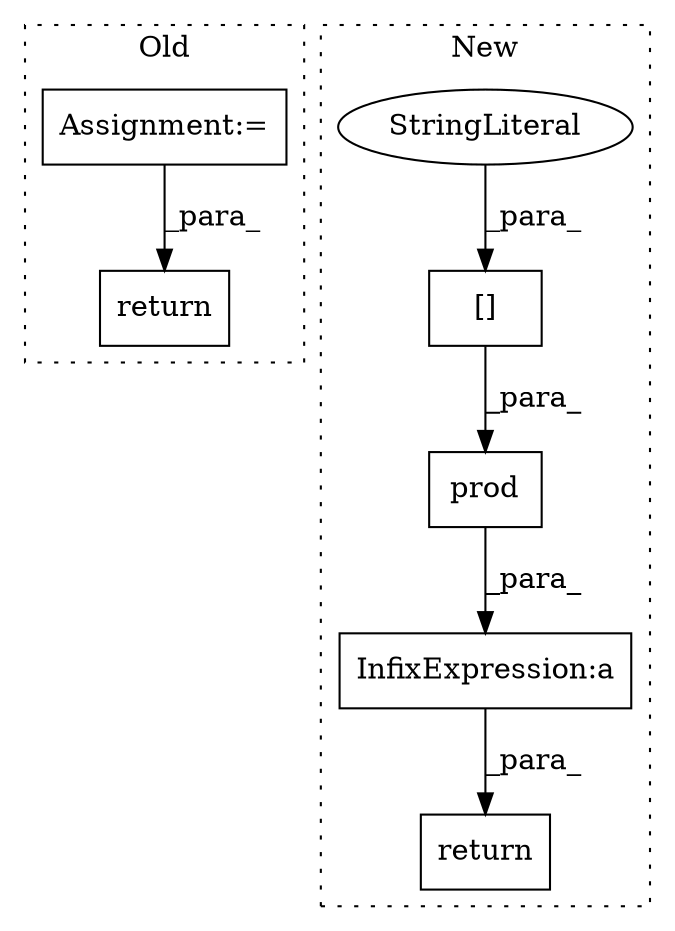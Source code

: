 digraph G {
subgraph cluster0 {
1 [label="return" a="41" s="329" l="7" shape="box"];
4 [label="Assignment:=" a="7" s="219" l="1" shape="box"];
label = "Old";
style="dotted";
}
subgraph cluster1 {
2 [label="prod" a="32" s="200,252" l="5,1" shape="box"];
3 [label="return" a="41" s="178" l="7" shape="box"];
5 [label="InfixExpression:a" a="27" s="191" l="3" shape="box"];
6 [label="[]" a="2" s="205,251" l="29,1" shape="box"];
7 [label="StringLiteral" a="45" s="234" l="17" shape="ellipse"];
label = "New";
style="dotted";
}
2 -> 5 [label="_para_"];
4 -> 1 [label="_para_"];
5 -> 3 [label="_para_"];
6 -> 2 [label="_para_"];
7 -> 6 [label="_para_"];
}